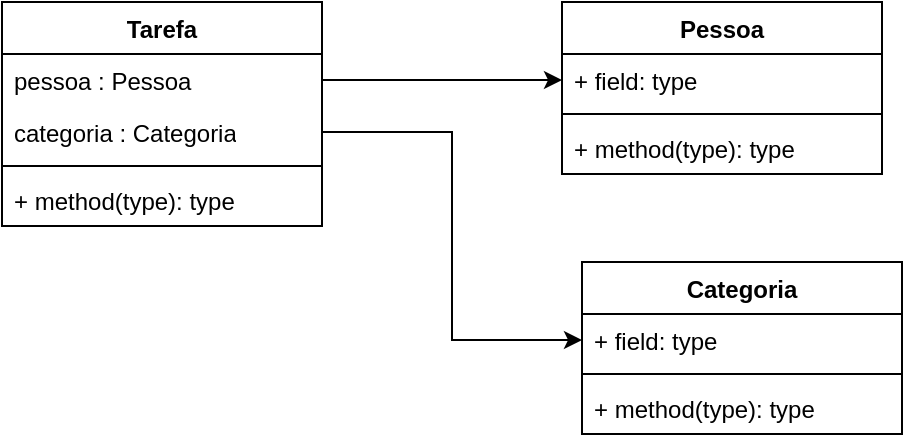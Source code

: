 <mxfile version="21.1.1" type="github">
  <diagram id="C5RBs43oDa-KdzZeNtuy" name="Page-1">
    <mxGraphModel dx="2017" dy="1148" grid="1" gridSize="10" guides="1" tooltips="1" connect="1" arrows="1" fold="1" page="1" pageScale="1" pageWidth="827" pageHeight="1169" math="0" shadow="0">
      <root>
        <mxCell id="WIyWlLk6GJQsqaUBKTNV-0" />
        <mxCell id="WIyWlLk6GJQsqaUBKTNV-1" parent="WIyWlLk6GJQsqaUBKTNV-0" />
        <mxCell id="WsqALOnuxplAs5r9_J2T-0" value="Tarefa" style="swimlane;fontStyle=1;align=center;verticalAlign=top;childLayout=stackLayout;horizontal=1;startSize=26;horizontalStack=0;resizeParent=1;resizeParentMax=0;resizeLast=0;collapsible=1;marginBottom=0;whiteSpace=wrap;html=1;" vertex="1" parent="WIyWlLk6GJQsqaUBKTNV-1">
          <mxGeometry x="140" y="270" width="160" height="112" as="geometry" />
        </mxCell>
        <mxCell id="WsqALOnuxplAs5r9_J2T-1" value="pessoa : Pessoa" style="text;strokeColor=none;fillColor=none;align=left;verticalAlign=top;spacingLeft=4;spacingRight=4;overflow=hidden;rotatable=0;points=[[0,0.5],[1,0.5]];portConstraint=eastwest;whiteSpace=wrap;html=1;" vertex="1" parent="WsqALOnuxplAs5r9_J2T-0">
          <mxGeometry y="26" width="160" height="26" as="geometry" />
        </mxCell>
        <mxCell id="WsqALOnuxplAs5r9_J2T-14" value="categoria : Categoria" style="text;strokeColor=none;fillColor=none;align=left;verticalAlign=top;spacingLeft=4;spacingRight=4;overflow=hidden;rotatable=0;points=[[0,0.5],[1,0.5]];portConstraint=eastwest;whiteSpace=wrap;html=1;" vertex="1" parent="WsqALOnuxplAs5r9_J2T-0">
          <mxGeometry y="52" width="160" height="26" as="geometry" />
        </mxCell>
        <mxCell id="WsqALOnuxplAs5r9_J2T-2" value="" style="line;strokeWidth=1;fillColor=none;align=left;verticalAlign=middle;spacingTop=-1;spacingLeft=3;spacingRight=3;rotatable=0;labelPosition=right;points=[];portConstraint=eastwest;strokeColor=inherit;" vertex="1" parent="WsqALOnuxplAs5r9_J2T-0">
          <mxGeometry y="78" width="160" height="8" as="geometry" />
        </mxCell>
        <mxCell id="WsqALOnuxplAs5r9_J2T-3" value="+ method(type): type" style="text;strokeColor=none;fillColor=none;align=left;verticalAlign=top;spacingLeft=4;spacingRight=4;overflow=hidden;rotatable=0;points=[[0,0.5],[1,0.5]];portConstraint=eastwest;whiteSpace=wrap;html=1;" vertex="1" parent="WsqALOnuxplAs5r9_J2T-0">
          <mxGeometry y="86" width="160" height="26" as="geometry" />
        </mxCell>
        <mxCell id="WsqALOnuxplAs5r9_J2T-4" value="Pessoa" style="swimlane;fontStyle=1;align=center;verticalAlign=top;childLayout=stackLayout;horizontal=1;startSize=26;horizontalStack=0;resizeParent=1;resizeParentMax=0;resizeLast=0;collapsible=1;marginBottom=0;whiteSpace=wrap;html=1;" vertex="1" parent="WIyWlLk6GJQsqaUBKTNV-1">
          <mxGeometry x="420" y="270" width="160" height="86" as="geometry" />
        </mxCell>
        <mxCell id="WsqALOnuxplAs5r9_J2T-5" value="+ field: type" style="text;strokeColor=none;fillColor=none;align=left;verticalAlign=top;spacingLeft=4;spacingRight=4;overflow=hidden;rotatable=0;points=[[0,0.5],[1,0.5]];portConstraint=eastwest;whiteSpace=wrap;html=1;" vertex="1" parent="WsqALOnuxplAs5r9_J2T-4">
          <mxGeometry y="26" width="160" height="26" as="geometry" />
        </mxCell>
        <mxCell id="WsqALOnuxplAs5r9_J2T-6" value="" style="line;strokeWidth=1;fillColor=none;align=left;verticalAlign=middle;spacingTop=-1;spacingLeft=3;spacingRight=3;rotatable=0;labelPosition=right;points=[];portConstraint=eastwest;strokeColor=inherit;" vertex="1" parent="WsqALOnuxplAs5r9_J2T-4">
          <mxGeometry y="52" width="160" height="8" as="geometry" />
        </mxCell>
        <mxCell id="WsqALOnuxplAs5r9_J2T-7" value="+ method(type): type" style="text;strokeColor=none;fillColor=none;align=left;verticalAlign=top;spacingLeft=4;spacingRight=4;overflow=hidden;rotatable=0;points=[[0,0.5],[1,0.5]];portConstraint=eastwest;whiteSpace=wrap;html=1;" vertex="1" parent="WsqALOnuxplAs5r9_J2T-4">
          <mxGeometry y="60" width="160" height="26" as="geometry" />
        </mxCell>
        <mxCell id="WsqALOnuxplAs5r9_J2T-8" style="edgeStyle=orthogonalEdgeStyle;rounded=0;orthogonalLoop=1;jettySize=auto;html=1;exitX=1;exitY=0.5;exitDx=0;exitDy=0;" edge="1" parent="WIyWlLk6GJQsqaUBKTNV-1" source="WsqALOnuxplAs5r9_J2T-1" target="WsqALOnuxplAs5r9_J2T-5">
          <mxGeometry relative="1" as="geometry" />
        </mxCell>
        <mxCell id="WsqALOnuxplAs5r9_J2T-10" value="Categoria" style="swimlane;fontStyle=1;align=center;verticalAlign=top;childLayout=stackLayout;horizontal=1;startSize=26;horizontalStack=0;resizeParent=1;resizeParentMax=0;resizeLast=0;collapsible=1;marginBottom=0;whiteSpace=wrap;html=1;" vertex="1" parent="WIyWlLk6GJQsqaUBKTNV-1">
          <mxGeometry x="430" y="400" width="160" height="86" as="geometry" />
        </mxCell>
        <mxCell id="WsqALOnuxplAs5r9_J2T-11" value="+ field: type" style="text;strokeColor=none;fillColor=none;align=left;verticalAlign=top;spacingLeft=4;spacingRight=4;overflow=hidden;rotatable=0;points=[[0,0.5],[1,0.5]];portConstraint=eastwest;whiteSpace=wrap;html=1;" vertex="1" parent="WsqALOnuxplAs5r9_J2T-10">
          <mxGeometry y="26" width="160" height="26" as="geometry" />
        </mxCell>
        <mxCell id="WsqALOnuxplAs5r9_J2T-12" value="" style="line;strokeWidth=1;fillColor=none;align=left;verticalAlign=middle;spacingTop=-1;spacingLeft=3;spacingRight=3;rotatable=0;labelPosition=right;points=[];portConstraint=eastwest;strokeColor=inherit;" vertex="1" parent="WsqALOnuxplAs5r9_J2T-10">
          <mxGeometry y="52" width="160" height="8" as="geometry" />
        </mxCell>
        <mxCell id="WsqALOnuxplAs5r9_J2T-13" value="+ method(type): type" style="text;strokeColor=none;fillColor=none;align=left;verticalAlign=top;spacingLeft=4;spacingRight=4;overflow=hidden;rotatable=0;points=[[0,0.5],[1,0.5]];portConstraint=eastwest;whiteSpace=wrap;html=1;" vertex="1" parent="WsqALOnuxplAs5r9_J2T-10">
          <mxGeometry y="60" width="160" height="26" as="geometry" />
        </mxCell>
        <mxCell id="WsqALOnuxplAs5r9_J2T-15" style="edgeStyle=orthogonalEdgeStyle;rounded=0;orthogonalLoop=1;jettySize=auto;html=1;exitX=1;exitY=0.5;exitDx=0;exitDy=0;entryX=0;entryY=0.5;entryDx=0;entryDy=0;" edge="1" parent="WIyWlLk6GJQsqaUBKTNV-1" source="WsqALOnuxplAs5r9_J2T-14" target="WsqALOnuxplAs5r9_J2T-11">
          <mxGeometry relative="1" as="geometry" />
        </mxCell>
      </root>
    </mxGraphModel>
  </diagram>
</mxfile>
